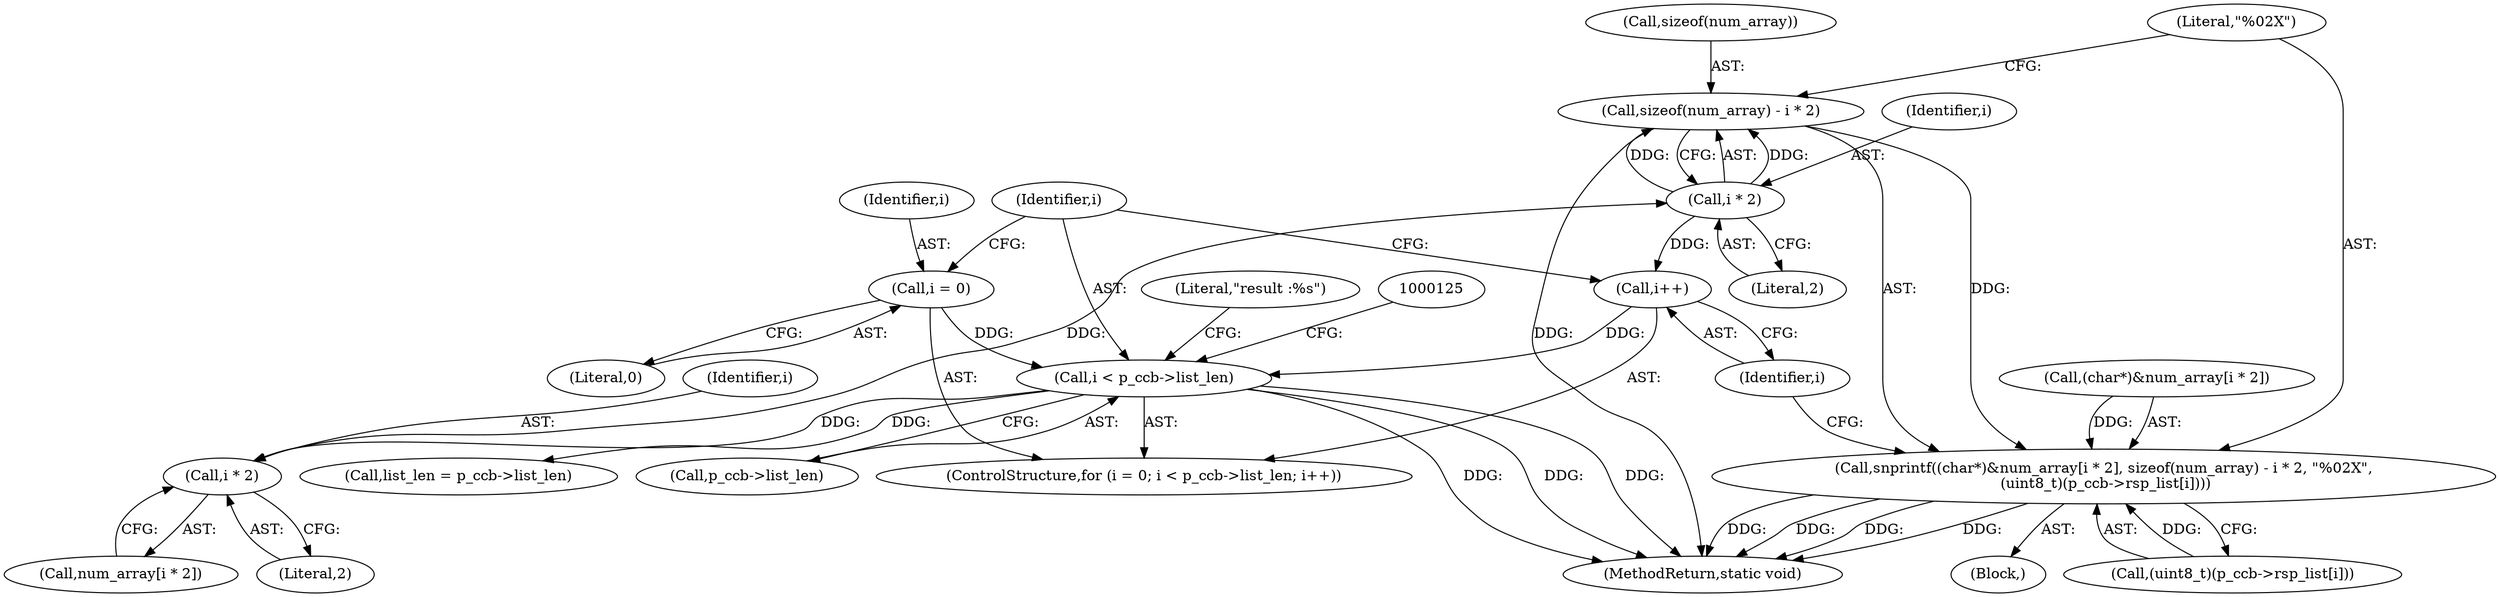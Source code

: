 digraph "0_Android_11fb7aa03437eccac98d90ca2de1730a02a515e2@API" {
"1000132" [label="(Call,sizeof(num_array) - i * 2)"];
"1000135" [label="(Call,i * 2)"];
"1000129" [label="(Call,i * 2)"];
"1000115" [label="(Call,i < p_ccb->list_len)"];
"1000120" [label="(Call,i++)"];
"1000112" [label="(Call,i = 0)"];
"1000123" [label="(Call,snprintf((char*)&num_array[i * 2], sizeof(num_array) - i * 2, \"%02X\",\n (uint8_t)(p_ccb->rsp_list[i])))"];
"1000135" [label="(Call,i * 2)"];
"1000138" [label="(Literal,\"%02X\")"];
"1000129" [label="(Call,i * 2)"];
"1000116" [label="(Identifier,i)"];
"1000111" [label="(ControlStructure,for (i = 0; i < p_ccb->list_len; i++))"];
"1000115" [label="(Call,i < p_ccb->list_len)"];
"1000127" [label="(Call,num_array[i * 2])"];
"1000132" [label="(Call,sizeof(num_array) - i * 2)"];
"1000303" [label="(MethodReturn,static void)"];
"1000122" [label="(Block,)"];
"1000130" [label="(Identifier,i)"];
"1000169" [label="(Call,list_len = p_ccb->list_len)"];
"1000136" [label="(Identifier,i)"];
"1000131" [label="(Literal,2)"];
"1000121" [label="(Identifier,i)"];
"1000133" [label="(Call,sizeof(num_array))"];
"1000113" [label="(Identifier,i)"];
"1000112" [label="(Call,i = 0)"];
"1000114" [label="(Literal,0)"];
"1000147" [label="(Literal,\"result :%s\")"];
"1000139" [label="(Call,(uint8_t)(p_ccb->rsp_list[i]))"];
"1000120" [label="(Call,i++)"];
"1000137" [label="(Literal,2)"];
"1000123" [label="(Call,snprintf((char*)&num_array[i * 2], sizeof(num_array) - i * 2, \"%02X\",\n (uint8_t)(p_ccb->rsp_list[i])))"];
"1000124" [label="(Call,(char*)&num_array[i * 2])"];
"1000117" [label="(Call,p_ccb->list_len)"];
"1000132" -> "1000123"  [label="AST: "];
"1000132" -> "1000135"  [label="CFG: "];
"1000133" -> "1000132"  [label="AST: "];
"1000135" -> "1000132"  [label="AST: "];
"1000138" -> "1000132"  [label="CFG: "];
"1000132" -> "1000303"  [label="DDG: "];
"1000132" -> "1000123"  [label="DDG: "];
"1000135" -> "1000132"  [label="DDG: "];
"1000135" -> "1000132"  [label="DDG: "];
"1000135" -> "1000137"  [label="CFG: "];
"1000136" -> "1000135"  [label="AST: "];
"1000137" -> "1000135"  [label="AST: "];
"1000135" -> "1000120"  [label="DDG: "];
"1000129" -> "1000135"  [label="DDG: "];
"1000129" -> "1000127"  [label="AST: "];
"1000129" -> "1000131"  [label="CFG: "];
"1000130" -> "1000129"  [label="AST: "];
"1000131" -> "1000129"  [label="AST: "];
"1000127" -> "1000129"  [label="CFG: "];
"1000115" -> "1000129"  [label="DDG: "];
"1000115" -> "1000111"  [label="AST: "];
"1000115" -> "1000117"  [label="CFG: "];
"1000116" -> "1000115"  [label="AST: "];
"1000117" -> "1000115"  [label="AST: "];
"1000125" -> "1000115"  [label="CFG: "];
"1000147" -> "1000115"  [label="CFG: "];
"1000115" -> "1000303"  [label="DDG: "];
"1000115" -> "1000303"  [label="DDG: "];
"1000115" -> "1000303"  [label="DDG: "];
"1000120" -> "1000115"  [label="DDG: "];
"1000112" -> "1000115"  [label="DDG: "];
"1000115" -> "1000169"  [label="DDG: "];
"1000120" -> "1000111"  [label="AST: "];
"1000120" -> "1000121"  [label="CFG: "];
"1000121" -> "1000120"  [label="AST: "];
"1000116" -> "1000120"  [label="CFG: "];
"1000112" -> "1000111"  [label="AST: "];
"1000112" -> "1000114"  [label="CFG: "];
"1000113" -> "1000112"  [label="AST: "];
"1000114" -> "1000112"  [label="AST: "];
"1000116" -> "1000112"  [label="CFG: "];
"1000123" -> "1000122"  [label="AST: "];
"1000123" -> "1000139"  [label="CFG: "];
"1000124" -> "1000123"  [label="AST: "];
"1000138" -> "1000123"  [label="AST: "];
"1000139" -> "1000123"  [label="AST: "];
"1000121" -> "1000123"  [label="CFG: "];
"1000123" -> "1000303"  [label="DDG: "];
"1000123" -> "1000303"  [label="DDG: "];
"1000123" -> "1000303"  [label="DDG: "];
"1000123" -> "1000303"  [label="DDG: "];
"1000124" -> "1000123"  [label="DDG: "];
"1000139" -> "1000123"  [label="DDG: "];
}
